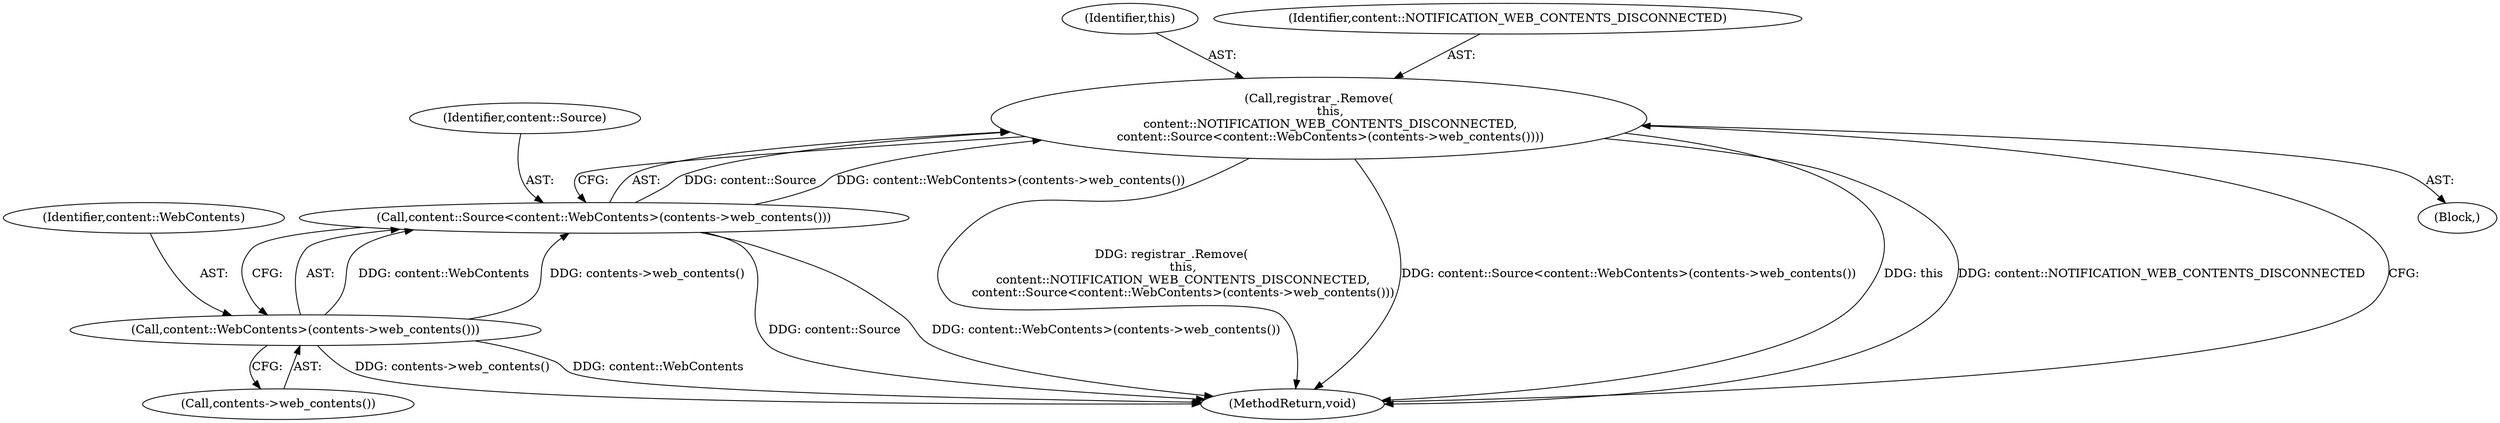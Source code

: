 digraph "1_Chrome_e89cfcb9090e8c98129ae9160c513f504db74599_15@API" {
"1000108" [label="(Call,registrar_.Remove(\n      this,\n      content::NOTIFICATION_WEB_CONTENTS_DISCONNECTED,\n      content::Source<content::WebContents>(contents->web_contents())))"];
"1000111" [label="(Call,content::Source<content::WebContents>(contents->web_contents()))"];
"1000113" [label="(Call,content::WebContents>(contents->web_contents()))"];
"1000115" [label="(Call,contents->web_contents())"];
"1000111" [label="(Call,content::Source<content::WebContents>(contents->web_contents()))"];
"1000109" [label="(Identifier,this)"];
"1000114" [label="(Identifier,content::WebContents)"];
"1000110" [label="(Identifier,content::NOTIFICATION_WEB_CONTENTS_DISCONNECTED)"];
"1000112" [label="(Identifier,content::Source)"];
"1000113" [label="(Call,content::WebContents>(contents->web_contents()))"];
"1000102" [label="(Block,)"];
"1000108" [label="(Call,registrar_.Remove(\n      this,\n      content::NOTIFICATION_WEB_CONTENTS_DISCONNECTED,\n      content::Source<content::WebContents>(contents->web_contents())))"];
"1000116" [label="(MethodReturn,void)"];
"1000108" -> "1000102"  [label="AST: "];
"1000108" -> "1000111"  [label="CFG: "];
"1000109" -> "1000108"  [label="AST: "];
"1000110" -> "1000108"  [label="AST: "];
"1000111" -> "1000108"  [label="AST: "];
"1000116" -> "1000108"  [label="CFG: "];
"1000108" -> "1000116"  [label="DDG: registrar_.Remove(\n      this,\n      content::NOTIFICATION_WEB_CONTENTS_DISCONNECTED,\n      content::Source<content::WebContents>(contents->web_contents()))"];
"1000108" -> "1000116"  [label="DDG: content::Source<content::WebContents>(contents->web_contents())"];
"1000108" -> "1000116"  [label="DDG: this"];
"1000108" -> "1000116"  [label="DDG: content::NOTIFICATION_WEB_CONTENTS_DISCONNECTED"];
"1000111" -> "1000108"  [label="DDG: content::Source"];
"1000111" -> "1000108"  [label="DDG: content::WebContents>(contents->web_contents())"];
"1000111" -> "1000113"  [label="CFG: "];
"1000112" -> "1000111"  [label="AST: "];
"1000113" -> "1000111"  [label="AST: "];
"1000111" -> "1000116"  [label="DDG: content::Source"];
"1000111" -> "1000116"  [label="DDG: content::WebContents>(contents->web_contents())"];
"1000113" -> "1000111"  [label="DDG: content::WebContents"];
"1000113" -> "1000111"  [label="DDG: contents->web_contents()"];
"1000113" -> "1000115"  [label="CFG: "];
"1000114" -> "1000113"  [label="AST: "];
"1000115" -> "1000113"  [label="AST: "];
"1000113" -> "1000116"  [label="DDG: content::WebContents"];
"1000113" -> "1000116"  [label="DDG: contents->web_contents()"];
}
